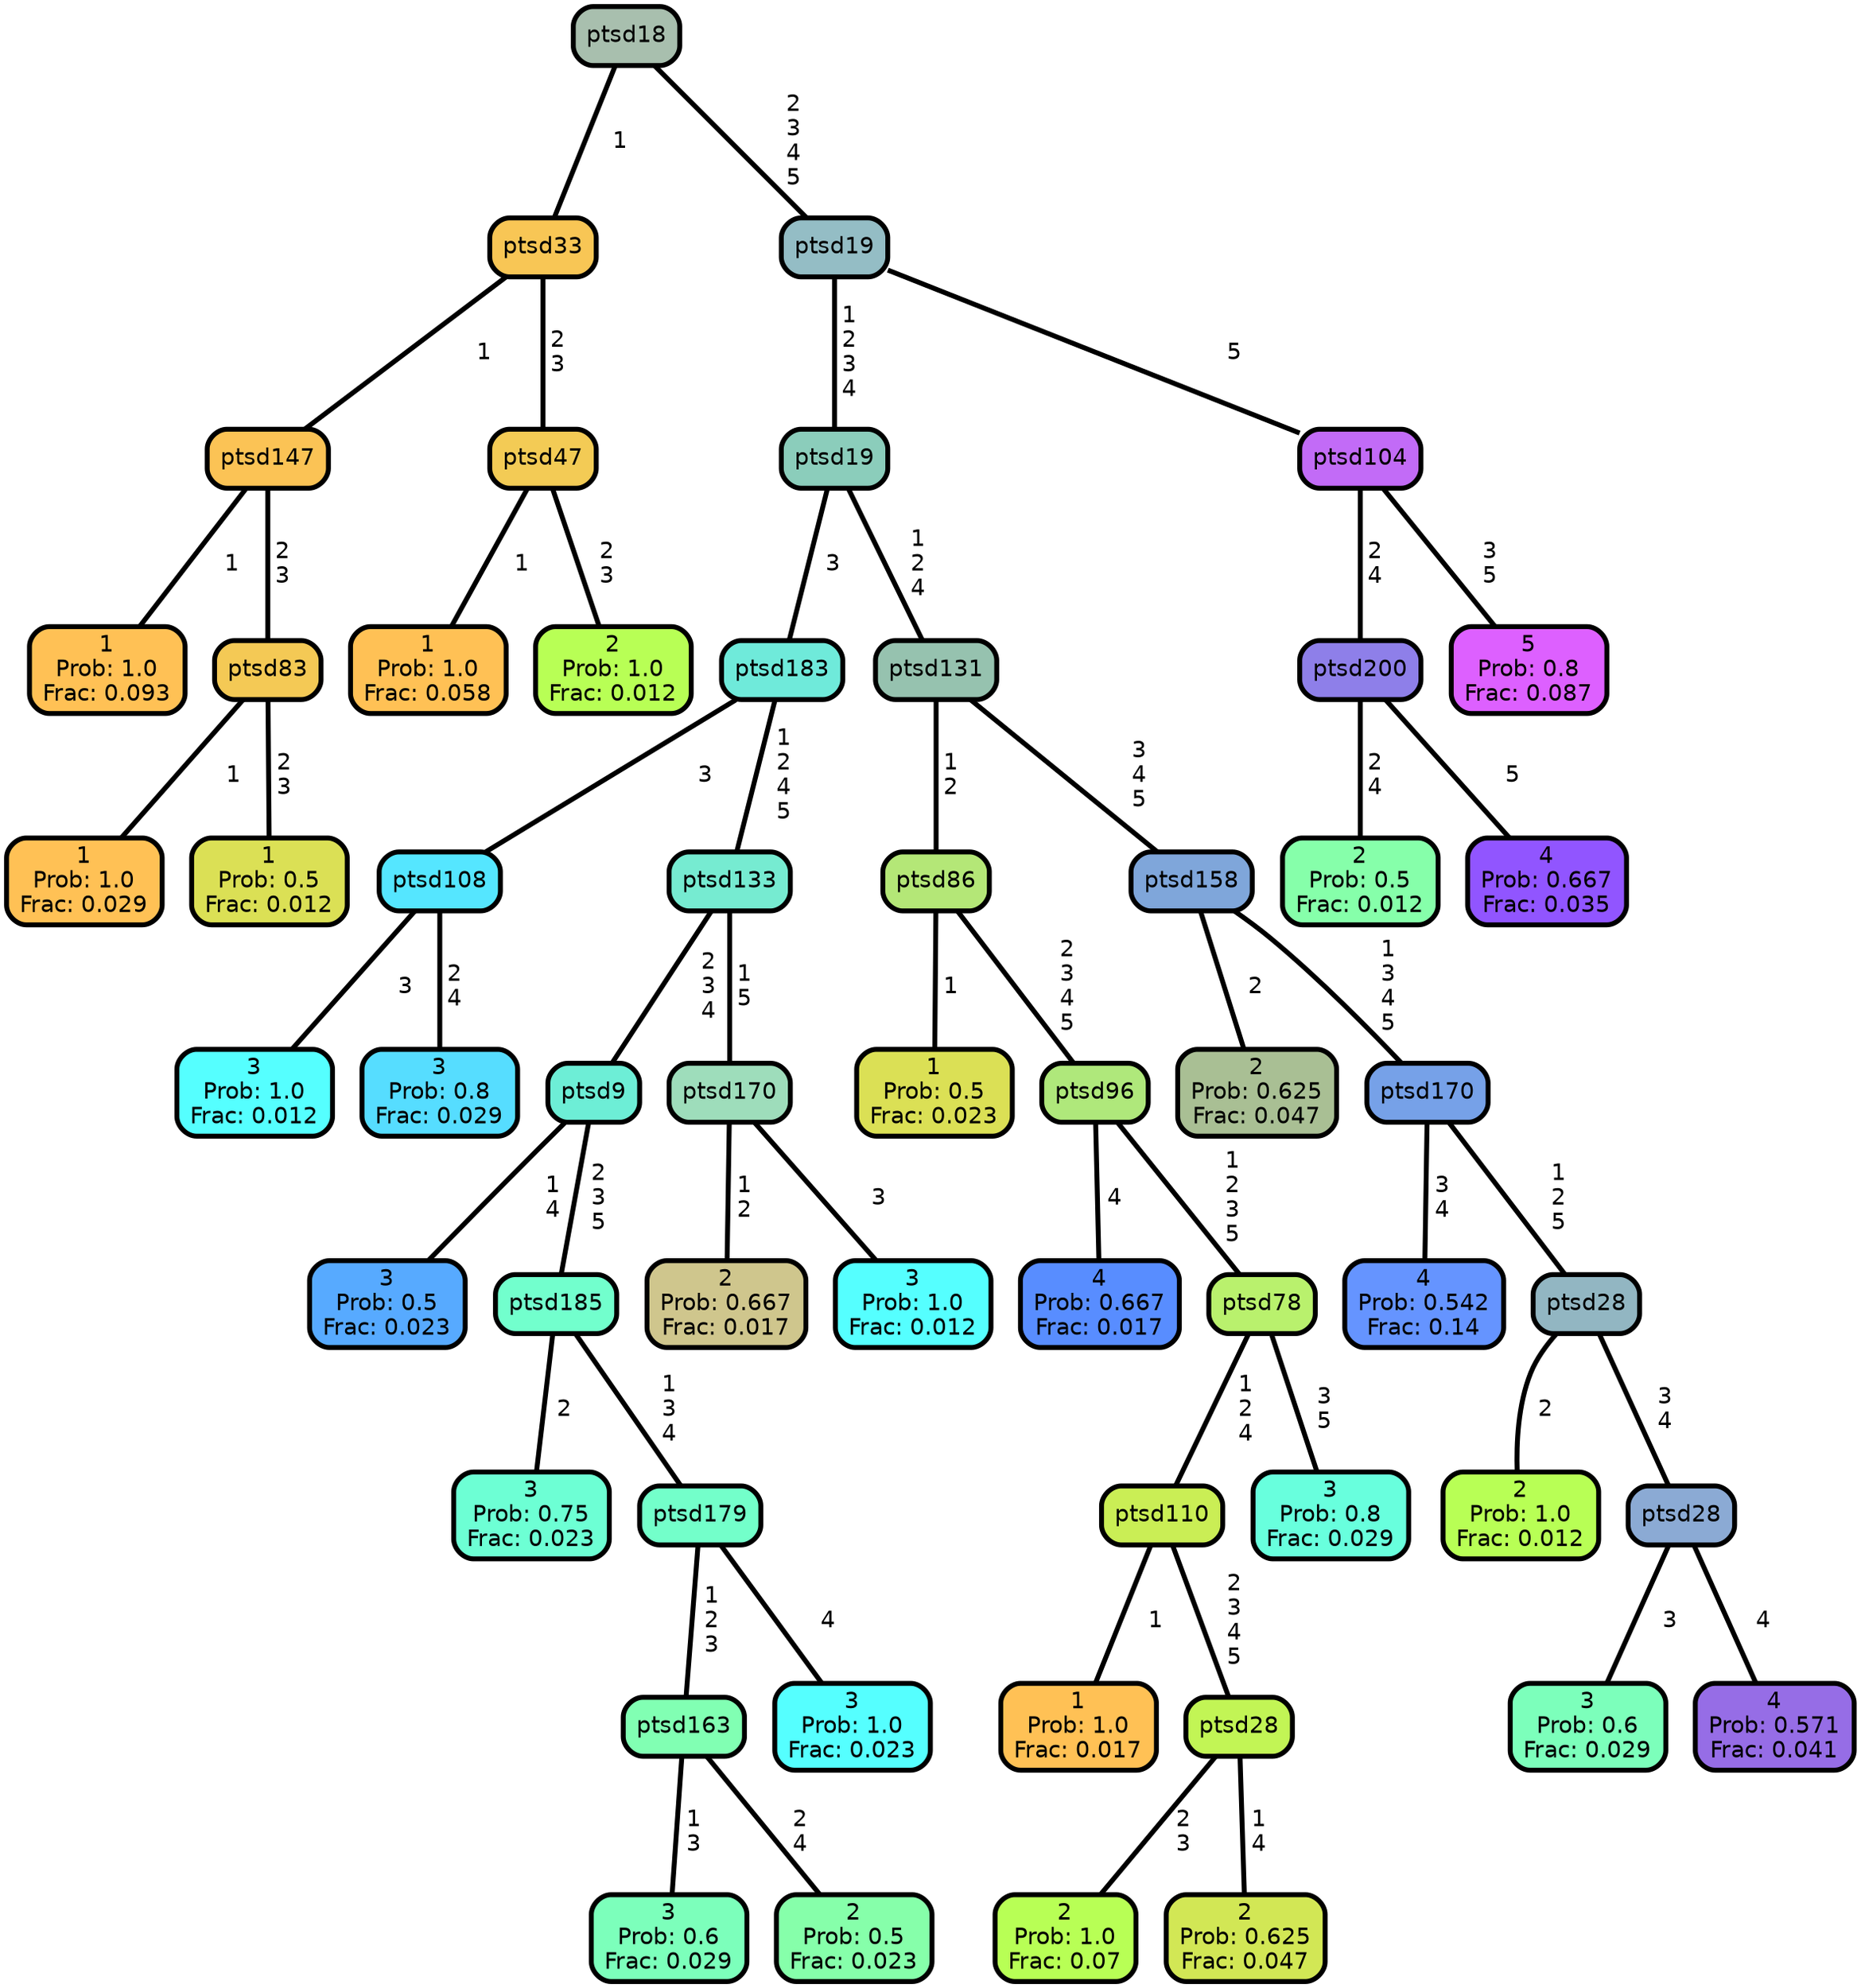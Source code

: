 graph Tree {
node [shape=box, style="filled, rounded",color="black",penwidth="3",fontcolor="black",                 fontname=helvetica] ;
graph [ranksep="0 equally", splines=straight,                 bgcolor=transparent, dpi=200] ;
edge [fontname=helvetica, color=black] ;
0 [label="1
Prob: 1.0
Frac: 0.093", fillcolor="#ffc155"] ;
1 [label="ptsd147", fillcolor="#fbc355"] ;
2 [label="1
Prob: 1.0
Frac: 0.029", fillcolor="#ffc155"] ;
3 [label="ptsd83", fillcolor="#f4c955"] ;
4 [label="1
Prob: 0.5
Frac: 0.012", fillcolor="#dbe055"] ;
5 [label="ptsd33", fillcolor="#f8c655"] ;
6 [label="1
Prob: 1.0
Frac: 0.058", fillcolor="#ffc155"] ;
7 [label="ptsd47", fillcolor="#f3cb55"] ;
8 [label="2
Prob: 1.0
Frac: 0.012", fillcolor="#b8ff55"] ;
9 [label="ptsd18", fillcolor="#a8bfae"] ;
10 [label="3
Prob: 1.0
Frac: 0.012", fillcolor="#55ffff"] ;
11 [label="ptsd108", fillcolor="#55e6ff"] ;
12 [label="3
Prob: 0.8
Frac: 0.029", fillcolor="#56ddff"] ;
13 [label="ptsd183", fillcolor="#6feada"] ;
14 [label="3
Prob: 0.5
Frac: 0.023", fillcolor="#57aaff"] ;
15 [label="ptsd9", fillcolor="#6deed6"] ;
16 [label="3
Prob: 0.75
Frac: 0.023", fillcolor="#6dffd4"] ;
17 [label="ptsd185", fillcolor="#72ffcd"] ;
18 [label="3
Prob: 0.6
Frac: 0.029", fillcolor="#7cffbb"] ;
19 [label="ptsd163", fillcolor="#81ffb3"] ;
20 [label="2
Prob: 0.5
Frac: 0.023", fillcolor="#86ffaa"] ;
21 [label="ptsd179", fillcolor="#73ffca"] ;
22 [label="3
Prob: 1.0
Frac: 0.023", fillcolor="#55ffff"] ;
23 [label="ptsd133", fillcolor="#76ebd1"] ;
24 [label="2
Prob: 0.667
Frac: 0.017", fillcolor="#cfc68d"] ;
25 [label="ptsd170", fillcolor="#9eddbb"] ;
26 [label="3
Prob: 1.0
Frac: 0.012", fillcolor="#55ffff"] ;
27 [label="ptsd19", fillcolor="#8bcdbb"] ;
28 [label="1
Prob: 0.5
Frac: 0.023", fillcolor="#dbe055"] ;
29 [label="ptsd86", fillcolor="#b4e777"] ;
30 [label="4
Prob: 0.667
Frac: 0.017", fillcolor="#588dff"] ;
31 [label="ptsd96", fillcolor="#afe87b"] ;
32 [label="1
Prob: 1.0
Frac: 0.017", fillcolor="#ffc155"] ;
33 [label="ptsd110", fillcolor="#caee55"] ;
34 [label="2
Prob: 1.0
Frac: 0.07", fillcolor="#b8ff55"] ;
35 [label="ptsd28", fillcolor="#c2f555"] ;
36 [label="2
Prob: 0.625
Frac: 0.047", fillcolor="#d2e755"] ;
37 [label="ptsd78", fillcolor="#b9f16d"] ;
38 [label="3
Prob: 0.8
Frac: 0.029", fillcolor="#68ffdd"] ;
39 [label="ptsd131", fillcolor="#96c2af"] ;
40 [label="2
Prob: 0.625
Frac: 0.047", fillcolor="#a9bf94"] ;
41 [label="ptsd158", fillcolor="#7fa6da"] ;
42 [label="4
Prob: 0.542
Frac: 0.14", fillcolor="#6594ff"] ;
43 [label="ptsd170", fillcolor="#76a1e8"] ;
44 [label="2
Prob: 1.0
Frac: 0.012", fillcolor="#b8ff55"] ;
45 [label="ptsd28", fillcolor="#92b6c2"] ;
46 [label="3
Prob: 0.6
Frac: 0.029", fillcolor="#7cffbb"] ;
47 [label="ptsd28", fillcolor="#8baad4"] ;
48 [label="4
Prob: 0.571
Frac: 0.041", fillcolor="#966de6"] ;
49 [label="ptsd19", fillcolor="#94bdc5"] ;
50 [label="2
Prob: 0.5
Frac: 0.012", fillcolor="#86ffaa"] ;
51 [label="ptsd200", fillcolor="#8e7fe9"] ;
52 [label="4
Prob: 0.667
Frac: 0.035", fillcolor="#9155ff"] ;
53 [label="ptsd104", fillcolor="#c26bf7"] ;
54 [label="5
Prob: 0.8
Frac: 0.087", fillcolor="#dd60ff"] ;
1 -- 0 [label=" 1",penwidth=3] ;
1 -- 3 [label=" 2\n 3",penwidth=3] ;
3 -- 2 [label=" 1",penwidth=3] ;
3 -- 4 [label=" 2\n 3",penwidth=3] ;
5 -- 1 [label=" 1",penwidth=3] ;
5 -- 7 [label=" 2\n 3",penwidth=3] ;
7 -- 6 [label=" 1",penwidth=3] ;
7 -- 8 [label=" 2\n 3",penwidth=3] ;
9 -- 5 [label=" 1",penwidth=3] ;
9 -- 49 [label=" 2\n 3\n 4\n 5",penwidth=3] ;
11 -- 10 [label=" 3",penwidth=3] ;
11 -- 12 [label=" 2\n 4",penwidth=3] ;
13 -- 11 [label=" 3",penwidth=3] ;
13 -- 23 [label=" 1\n 2\n 4\n 5",penwidth=3] ;
15 -- 14 [label=" 1\n 4",penwidth=3] ;
15 -- 17 [label=" 2\n 3\n 5",penwidth=3] ;
17 -- 16 [label=" 2",penwidth=3] ;
17 -- 21 [label=" 1\n 3\n 4",penwidth=3] ;
19 -- 18 [label=" 1\n 3",penwidth=3] ;
19 -- 20 [label=" 2\n 4",penwidth=3] ;
21 -- 19 [label=" 1\n 2\n 3",penwidth=3] ;
21 -- 22 [label=" 4",penwidth=3] ;
23 -- 15 [label=" 2\n 3\n 4",penwidth=3] ;
23 -- 25 [label=" 1\n 5",penwidth=3] ;
25 -- 24 [label=" 1\n 2",penwidth=3] ;
25 -- 26 [label=" 3",penwidth=3] ;
27 -- 13 [label=" 3",penwidth=3] ;
27 -- 39 [label=" 1\n 2\n 4",penwidth=3] ;
29 -- 28 [label=" 1",penwidth=3] ;
29 -- 31 [label=" 2\n 3\n 4\n 5",penwidth=3] ;
31 -- 30 [label=" 4",penwidth=3] ;
31 -- 37 [label=" 1\n 2\n 3\n 5",penwidth=3] ;
33 -- 32 [label=" 1",penwidth=3] ;
33 -- 35 [label=" 2\n 3\n 4\n 5",penwidth=3] ;
35 -- 34 [label=" 2\n 3",penwidth=3] ;
35 -- 36 [label=" 1\n 4",penwidth=3] ;
37 -- 33 [label=" 1\n 2\n 4",penwidth=3] ;
37 -- 38 [label=" 3\n 5",penwidth=3] ;
39 -- 29 [label=" 1\n 2",penwidth=3] ;
39 -- 41 [label=" 3\n 4\n 5",penwidth=3] ;
41 -- 40 [label=" 2",penwidth=3] ;
41 -- 43 [label=" 1\n 3\n 4\n 5",penwidth=3] ;
43 -- 42 [label=" 3\n 4",penwidth=3] ;
43 -- 45 [label=" 1\n 2\n 5",penwidth=3] ;
45 -- 44 [label=" 2",penwidth=3] ;
45 -- 47 [label=" 3\n 4",penwidth=3] ;
47 -- 46 [label=" 3",penwidth=3] ;
47 -- 48 [label=" 4",penwidth=3] ;
49 -- 27 [label=" 1\n 2\n 3\n 4",penwidth=3] ;
49 -- 53 [label=" 5",penwidth=3] ;
51 -- 50 [label=" 2\n 4",penwidth=3] ;
51 -- 52 [label=" 5",penwidth=3] ;
53 -- 51 [label=" 2\n 4",penwidth=3] ;
53 -- 54 [label=" 3\n 5",penwidth=3] ;
{rank = same;}}